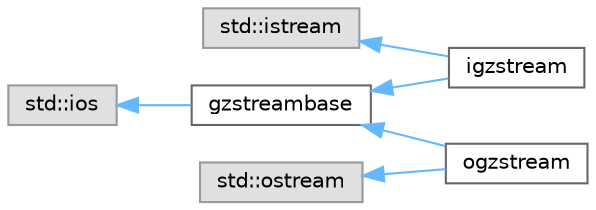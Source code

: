 digraph "Graphical Class Hierarchy"
{
 // LATEX_PDF_SIZE
  bgcolor="transparent";
  edge [fontname=Helvetica,fontsize=10,labelfontname=Helvetica,labelfontsize=10];
  node [fontname=Helvetica,fontsize=10,shape=box,height=0.2,width=0.4];
  rankdir="LR";
  Node0 [label="std::ios",height=0.2,width=0.4,color="grey60", fillcolor="#E0E0E0", style="filled",tooltip=" "];
  Node0 -> Node1 [dir="back",color="steelblue1",style="solid"];
  Node1 [label="gzstreambase",height=0.2,width=0.4,color="grey40", fillcolor="white", style="filled",URL="$classgzstreambase.html",tooltip=" "];
  Node1 -> Node2 [dir="back",color="steelblue1",style="solid"];
  Node2 [label="igzstream",height=0.2,width=0.4,color="grey40", fillcolor="white", style="filled",URL="$classigzstream.html",tooltip=" "];
  Node1 -> Node4 [dir="back",color="steelblue1",style="solid"];
  Node4 [label="ogzstream",height=0.2,width=0.4,color="grey40", fillcolor="white", style="filled",URL="$classogzstream.html",tooltip=" "];
  Node3 [label="std::istream",height=0.2,width=0.4,color="grey60", fillcolor="#E0E0E0", style="filled",tooltip=" "];
  Node3 -> Node2 [dir="back",color="steelblue1",style="solid"];
  Node5 [label="std::ostream",height=0.2,width=0.4,color="grey60", fillcolor="#E0E0E0", style="filled",tooltip=" "];
  Node5 -> Node4 [dir="back",color="steelblue1",style="solid"];
}
